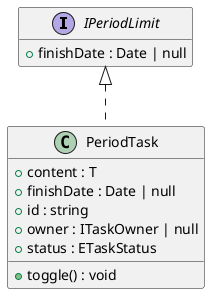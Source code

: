 @startuml
hide empty methods
hide empty fields
interface "IPeriodLimit" {
    +finishDate : Date | null
}
class "PeriodTask" {
    +content : T
    +finishDate : Date | null
    +id : string
    +owner : ITaskOwner | null
    +status : ETaskStatus
    +toggle() : void
}
"IPeriodLimit" <|.. "PeriodTask"
@enduml